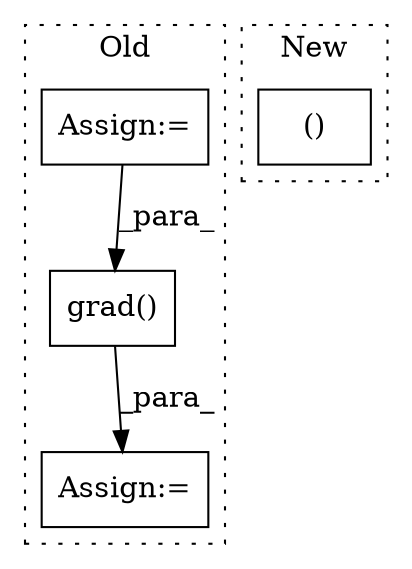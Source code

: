 digraph G {
subgraph cluster0 {
1 [label="grad()" a="75" s="2842,2891" l="20,1" shape="box"];
3 [label="Assign:=" a="68" s="2837" l="4" shape="box"];
4 [label="Assign:=" a="68" s="2747" l="3" shape="box"];
label = "Old";
style="dotted";
}
subgraph cluster1 {
2 [label="()" a="54" s="4002" l="5" shape="box"];
label = "New";
style="dotted";
}
1 -> 3 [label="_para_"];
4 -> 1 [label="_para_"];
}